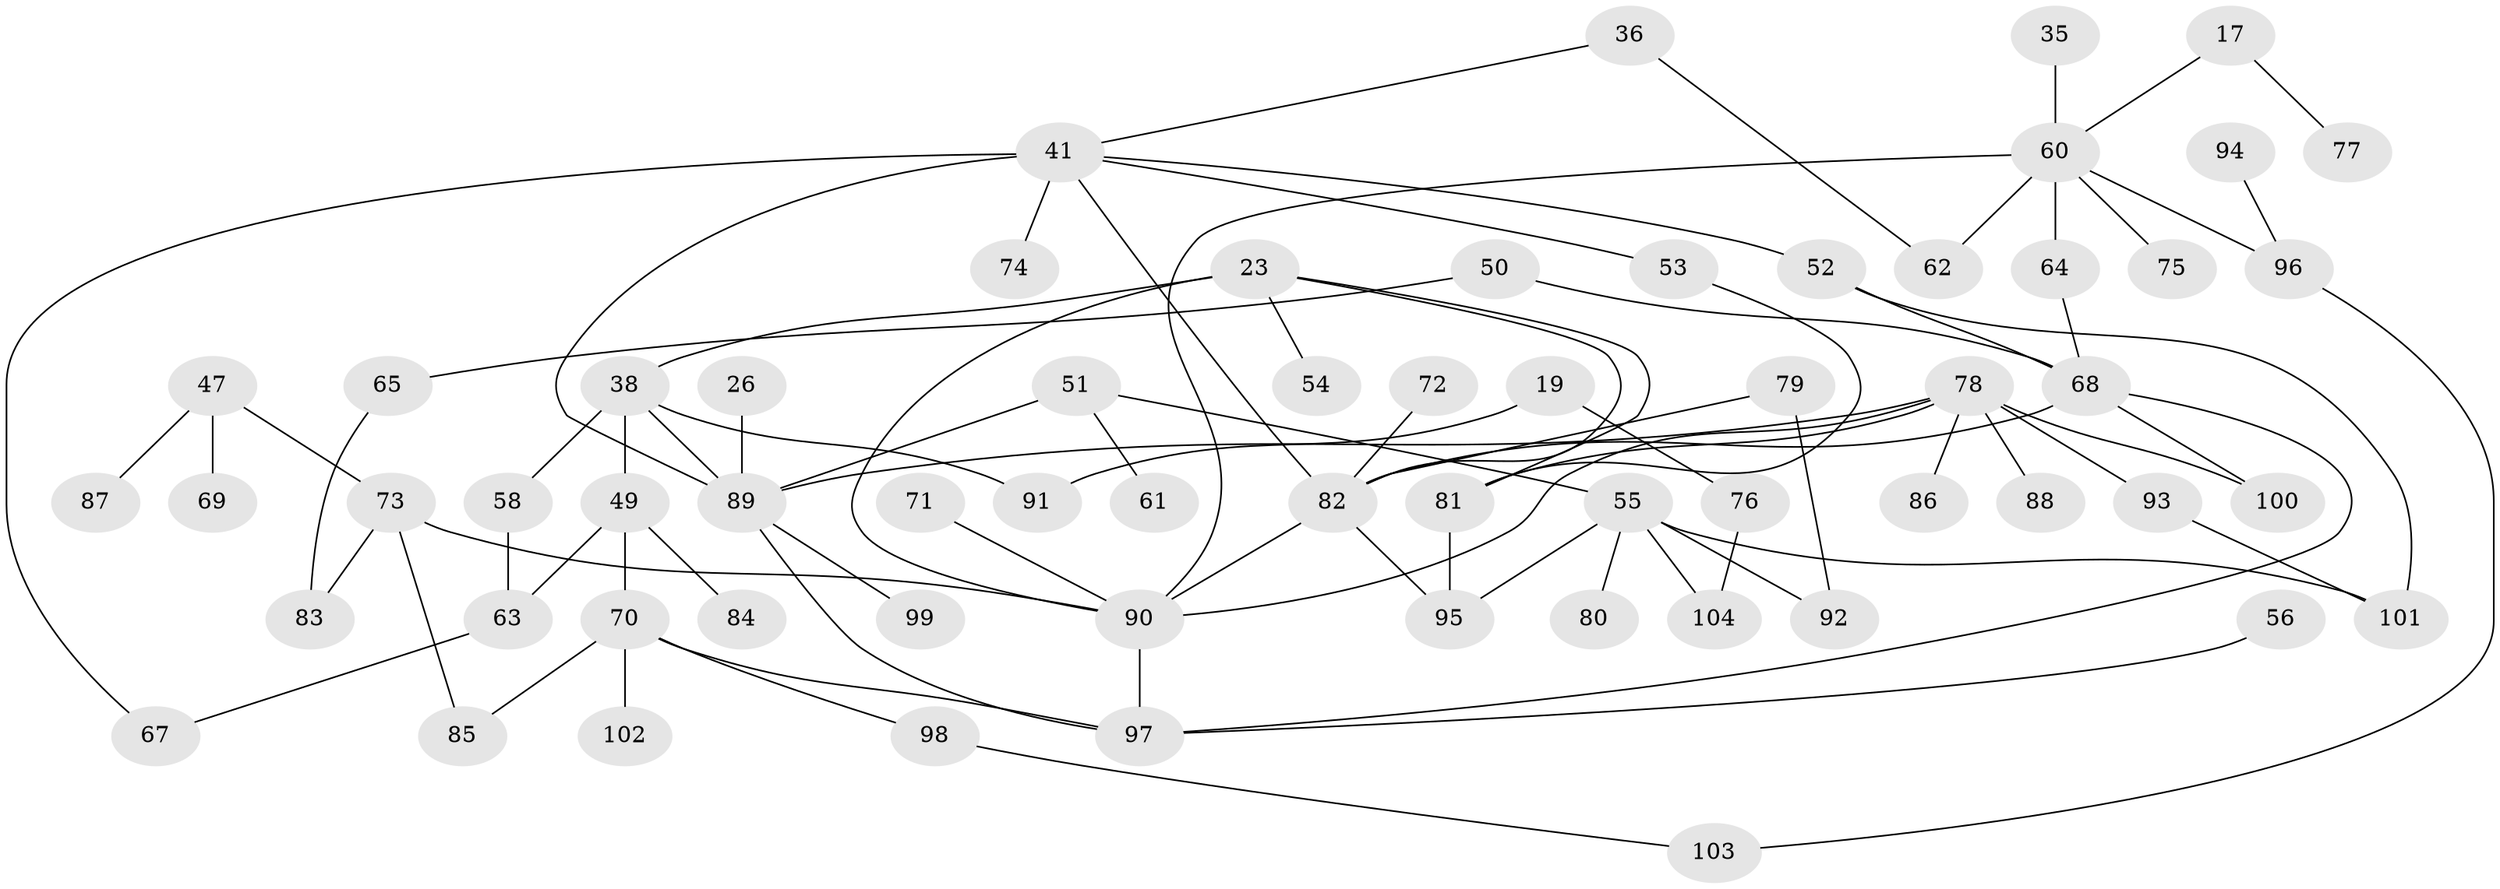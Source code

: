 // original degree distribution, {3: 0.2692307692307692, 7: 0.019230769230769232, 6: 0.038461538461538464, 2: 0.33653846153846156, 1: 0.25, 4: 0.028846153846153848, 5: 0.057692307692307696}
// Generated by graph-tools (version 1.1) at 2025/44/03/04/25 21:44:50]
// undirected, 62 vertices, 84 edges
graph export_dot {
graph [start="1"]
  node [color=gray90,style=filled];
  17;
  19;
  23 [super="+8"];
  26;
  35;
  36;
  38 [super="+6"];
  41 [super="+12+21+7+20"];
  47 [super="+32"];
  49 [super="+11"];
  50;
  51 [super="+18+31"];
  52;
  53;
  54;
  55;
  56;
  58 [super="+29"];
  60 [super="+15+22"];
  61;
  62;
  63;
  64;
  65;
  67;
  68 [super="+34"];
  69;
  70;
  71;
  72;
  73 [super="+44+48"];
  74;
  75;
  76;
  77;
  78 [super="+45+43"];
  79;
  80;
  81 [super="+30"];
  82 [super="+57+59+40"];
  83;
  84;
  85;
  86;
  87;
  88;
  89 [super="+3+9+10"];
  90 [super="+14+66"];
  91 [super="+16"];
  92;
  93;
  94;
  95;
  96 [super="+46"];
  97 [super="+13"];
  98;
  99;
  100;
  101;
  102;
  103;
  104;
  17 -- 77;
  17 -- 60;
  19 -- 76;
  19 -- 91;
  23 -- 38 [weight=2];
  23 -- 54;
  23 -- 90 [weight=2];
  23 -- 81;
  23 -- 82;
  26 -- 89;
  35 -- 60;
  36 -- 62;
  36 -- 41;
  38 -- 89;
  38 -- 49;
  38 -- 91;
  38 -- 58;
  41 -- 53;
  41 -- 67;
  41 -- 52;
  41 -- 89 [weight=2];
  41 -- 74;
  41 -- 82;
  47 -- 69;
  47 -- 87;
  47 -- 73;
  49 -- 63;
  49 -- 70;
  49 -- 84;
  50 -- 65;
  50 -- 68;
  51 -- 89;
  51 -- 61;
  51 -- 55;
  52 -- 68;
  52 -- 101;
  53 -- 81;
  55 -- 80;
  55 -- 92;
  55 -- 104;
  55 -- 101;
  55 -- 95;
  56 -- 97;
  58 -- 63;
  60 -- 64;
  60 -- 90 [weight=2];
  60 -- 75;
  60 -- 62;
  60 -- 96;
  63 -- 67;
  64 -- 68;
  65 -- 83;
  68 -- 100;
  68 -- 97;
  68 -- 82;
  70 -- 85;
  70 -- 98;
  70 -- 102;
  70 -- 97;
  71 -- 90;
  72 -- 82;
  73 -- 83;
  73 -- 85;
  73 -- 90;
  76 -- 104;
  78 -- 86;
  78 -- 88;
  78 -- 93;
  78 -- 100;
  78 -- 89;
  78 -- 81;
  78 -- 90;
  79 -- 92;
  79 -- 82;
  81 -- 95;
  82 -- 90;
  82 -- 95;
  89 -- 99;
  89 -- 97;
  90 -- 97;
  93 -- 101;
  94 -- 96;
  96 -- 103;
  98 -- 103;
}
